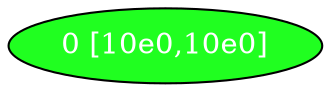 diGraph server{
	server_0  [style=filled fillcolor="#20FF20" fontcolor="#ffffff" shape=oval label="0 [10e0,10e0]"]


}
